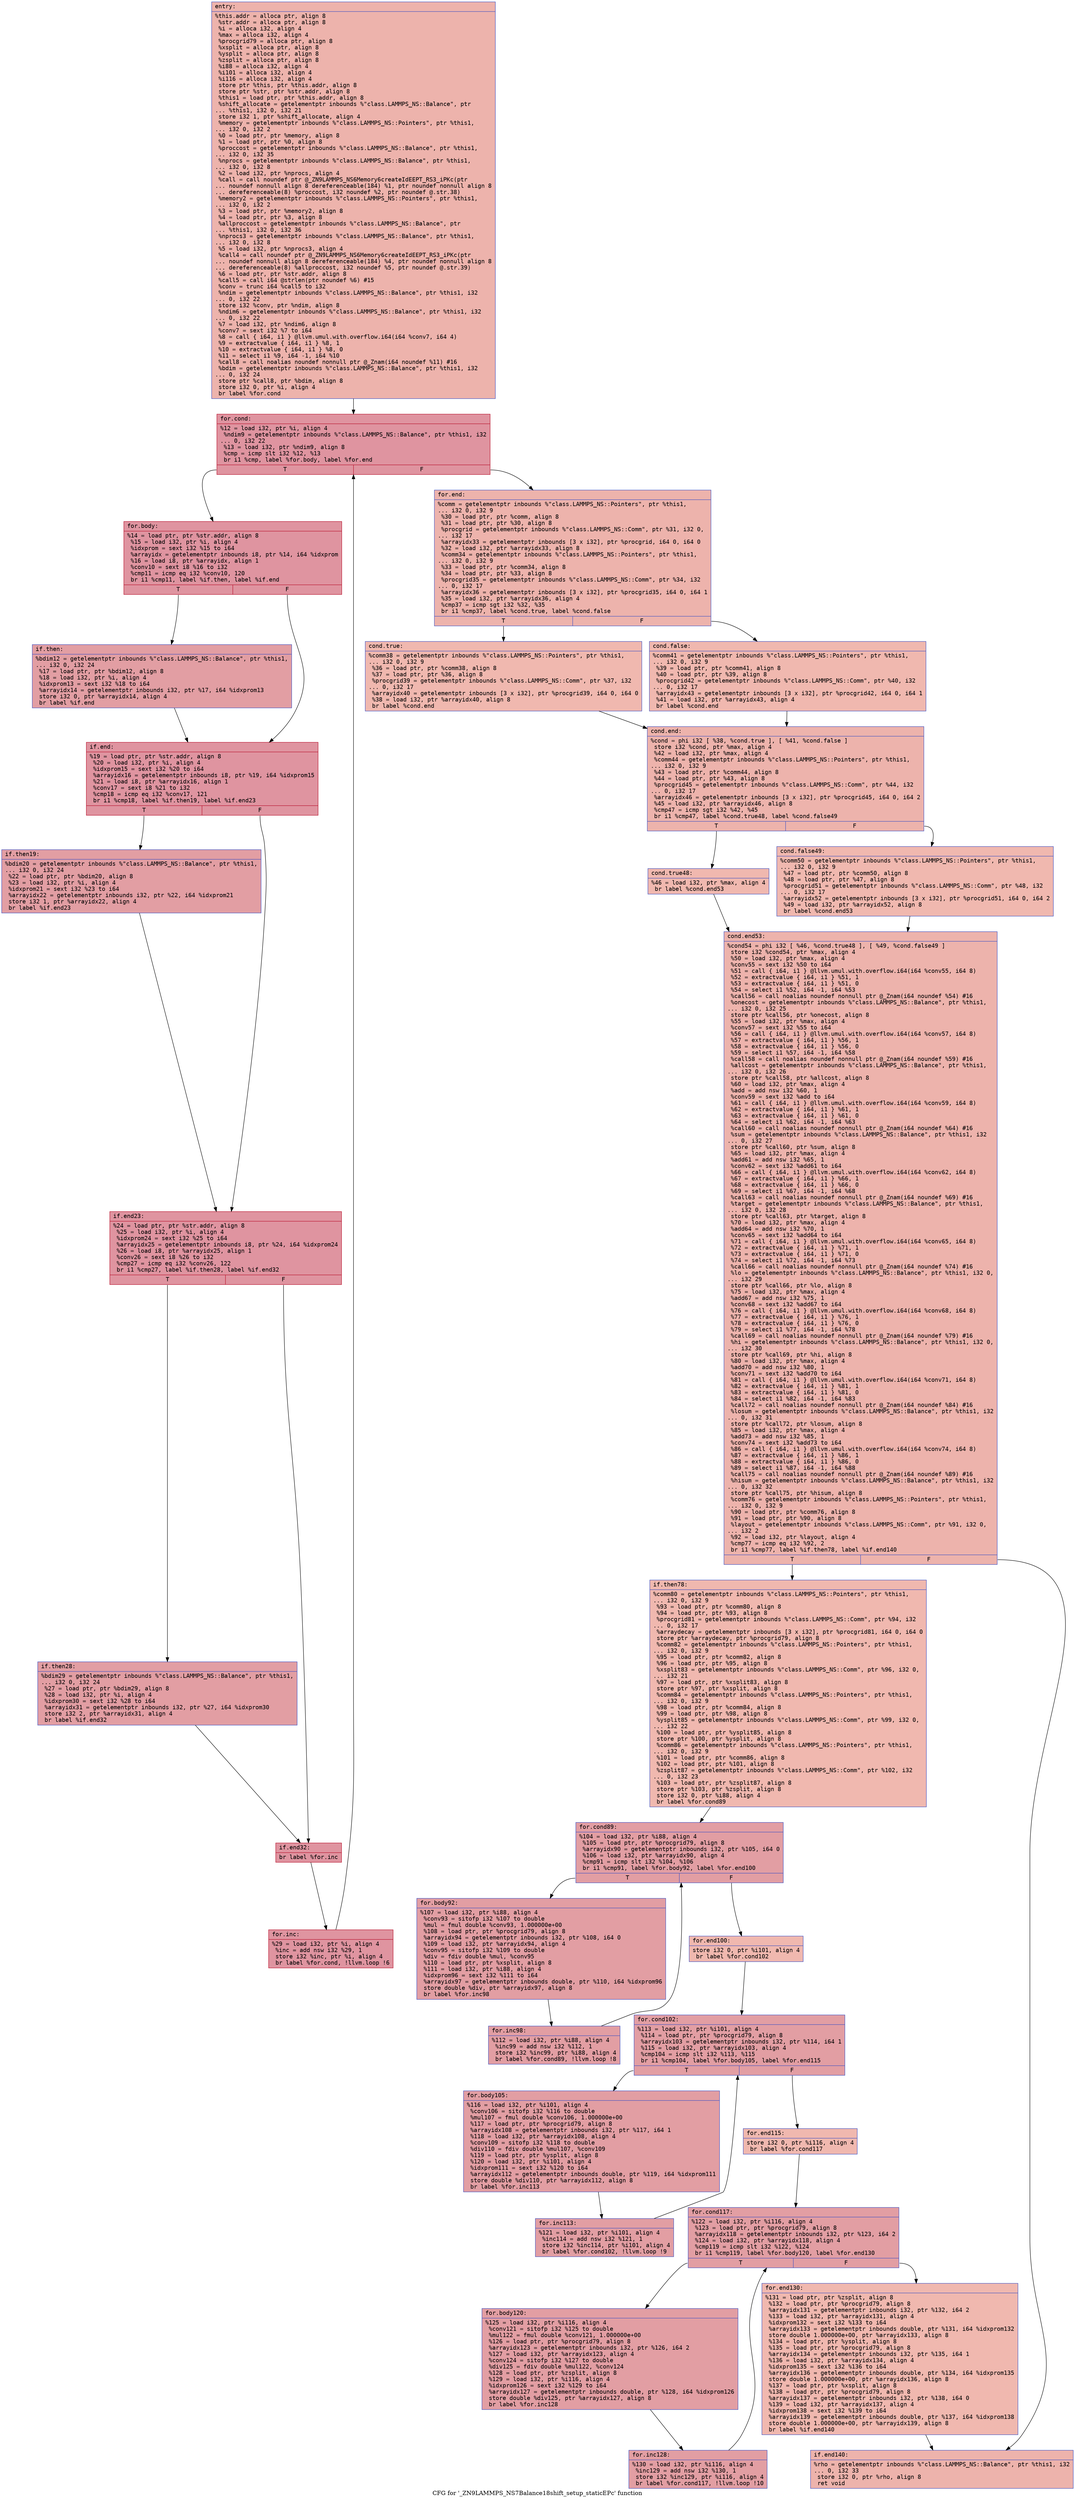 digraph "CFG for '_ZN9LAMMPS_NS7Balance18shift_setup_staticEPc' function" {
	label="CFG for '_ZN9LAMMPS_NS7Balance18shift_setup_staticEPc' function";

	Node0x560a895d2010 [shape=record,color="#3d50c3ff", style=filled, fillcolor="#d6524470" fontname="Courier",label="{entry:\l|  %this.addr = alloca ptr, align 8\l  %str.addr = alloca ptr, align 8\l  %i = alloca i32, align 4\l  %max = alloca i32, align 4\l  %procgrid79 = alloca ptr, align 8\l  %xsplit = alloca ptr, align 8\l  %ysplit = alloca ptr, align 8\l  %zsplit = alloca ptr, align 8\l  %i88 = alloca i32, align 4\l  %i101 = alloca i32, align 4\l  %i116 = alloca i32, align 4\l  store ptr %this, ptr %this.addr, align 8\l  store ptr %str, ptr %str.addr, align 8\l  %this1 = load ptr, ptr %this.addr, align 8\l  %shift_allocate = getelementptr inbounds %\"class.LAMMPS_NS::Balance\", ptr\l... %this1, i32 0, i32 21\l  store i32 1, ptr %shift_allocate, align 4\l  %memory = getelementptr inbounds %\"class.LAMMPS_NS::Pointers\", ptr %this1,\l... i32 0, i32 2\l  %0 = load ptr, ptr %memory, align 8\l  %1 = load ptr, ptr %0, align 8\l  %proccost = getelementptr inbounds %\"class.LAMMPS_NS::Balance\", ptr %this1,\l... i32 0, i32 35\l  %nprocs = getelementptr inbounds %\"class.LAMMPS_NS::Balance\", ptr %this1,\l... i32 0, i32 8\l  %2 = load i32, ptr %nprocs, align 4\l  %call = call noundef ptr @_ZN9LAMMPS_NS6Memory6createIdEEPT_RS3_iPKc(ptr\l... noundef nonnull align 8 dereferenceable(184) %1, ptr noundef nonnull align 8\l... dereferenceable(8) %proccost, i32 noundef %2, ptr noundef @.str.38)\l  %memory2 = getelementptr inbounds %\"class.LAMMPS_NS::Pointers\", ptr %this1,\l... i32 0, i32 2\l  %3 = load ptr, ptr %memory2, align 8\l  %4 = load ptr, ptr %3, align 8\l  %allproccost = getelementptr inbounds %\"class.LAMMPS_NS::Balance\", ptr\l... %this1, i32 0, i32 36\l  %nprocs3 = getelementptr inbounds %\"class.LAMMPS_NS::Balance\", ptr %this1,\l... i32 0, i32 8\l  %5 = load i32, ptr %nprocs3, align 4\l  %call4 = call noundef ptr @_ZN9LAMMPS_NS6Memory6createIdEEPT_RS3_iPKc(ptr\l... noundef nonnull align 8 dereferenceable(184) %4, ptr noundef nonnull align 8\l... dereferenceable(8) %allproccost, i32 noundef %5, ptr noundef @.str.39)\l  %6 = load ptr, ptr %str.addr, align 8\l  %call5 = call i64 @strlen(ptr noundef %6) #15\l  %conv = trunc i64 %call5 to i32\l  %ndim = getelementptr inbounds %\"class.LAMMPS_NS::Balance\", ptr %this1, i32\l... 0, i32 22\l  store i32 %conv, ptr %ndim, align 8\l  %ndim6 = getelementptr inbounds %\"class.LAMMPS_NS::Balance\", ptr %this1, i32\l... 0, i32 22\l  %7 = load i32, ptr %ndim6, align 8\l  %conv7 = sext i32 %7 to i64\l  %8 = call \{ i64, i1 \} @llvm.umul.with.overflow.i64(i64 %conv7, i64 4)\l  %9 = extractvalue \{ i64, i1 \} %8, 1\l  %10 = extractvalue \{ i64, i1 \} %8, 0\l  %11 = select i1 %9, i64 -1, i64 %10\l  %call8 = call noalias noundef nonnull ptr @_Znam(i64 noundef %11) #16\l  %bdim = getelementptr inbounds %\"class.LAMMPS_NS::Balance\", ptr %this1, i32\l... 0, i32 24\l  store ptr %call8, ptr %bdim, align 8\l  store i32 0, ptr %i, align 4\l  br label %for.cond\l}"];
	Node0x560a895d2010 -> Node0x560a895d45b0[tooltip="entry -> for.cond\nProbability 100.00%" ];
	Node0x560a895d45b0 [shape=record,color="#b70d28ff", style=filled, fillcolor="#b70d2870" fontname="Courier",label="{for.cond:\l|  %12 = load i32, ptr %i, align 4\l  %ndim9 = getelementptr inbounds %\"class.LAMMPS_NS::Balance\", ptr %this1, i32\l... 0, i32 22\l  %13 = load i32, ptr %ndim9, align 8\l  %cmp = icmp slt i32 %12, %13\l  br i1 %cmp, label %for.body, label %for.end\l|{<s0>T|<s1>F}}"];
	Node0x560a895d45b0:s0 -> Node0x560a895d4900[tooltip="for.cond -> for.body\nProbability 96.88%" ];
	Node0x560a895d45b0:s1 -> Node0x560a895d4950[tooltip="for.cond -> for.end\nProbability 3.12%" ];
	Node0x560a895d4900 [shape=record,color="#b70d28ff", style=filled, fillcolor="#b70d2870" fontname="Courier",label="{for.body:\l|  %14 = load ptr, ptr %str.addr, align 8\l  %15 = load i32, ptr %i, align 4\l  %idxprom = sext i32 %15 to i64\l  %arrayidx = getelementptr inbounds i8, ptr %14, i64 %idxprom\l  %16 = load i8, ptr %arrayidx, align 1\l  %conv10 = sext i8 %16 to i32\l  %cmp11 = icmp eq i32 %conv10, 120\l  br i1 %cmp11, label %if.then, label %if.end\l|{<s0>T|<s1>F}}"];
	Node0x560a895d4900:s0 -> Node0x560a895d4e90[tooltip="for.body -> if.then\nProbability 50.00%" ];
	Node0x560a895d4900:s1 -> Node0x560a895d4f00[tooltip="for.body -> if.end\nProbability 50.00%" ];
	Node0x560a895d4e90 [shape=record,color="#3d50c3ff", style=filled, fillcolor="#be242e70" fontname="Courier",label="{if.then:\l|  %bdim12 = getelementptr inbounds %\"class.LAMMPS_NS::Balance\", ptr %this1,\l... i32 0, i32 24\l  %17 = load ptr, ptr %bdim12, align 8\l  %18 = load i32, ptr %i, align 4\l  %idxprom13 = sext i32 %18 to i64\l  %arrayidx14 = getelementptr inbounds i32, ptr %17, i64 %idxprom13\l  store i32 0, ptr %arrayidx14, align 4\l  br label %if.end\l}"];
	Node0x560a895d4e90 -> Node0x560a895d4f00[tooltip="if.then -> if.end\nProbability 100.00%" ];
	Node0x560a895d4f00 [shape=record,color="#b70d28ff", style=filled, fillcolor="#b70d2870" fontname="Courier",label="{if.end:\l|  %19 = load ptr, ptr %str.addr, align 8\l  %20 = load i32, ptr %i, align 4\l  %idxprom15 = sext i32 %20 to i64\l  %arrayidx16 = getelementptr inbounds i8, ptr %19, i64 %idxprom15\l  %21 = load i8, ptr %arrayidx16, align 1\l  %conv17 = sext i8 %21 to i32\l  %cmp18 = icmp eq i32 %conv17, 121\l  br i1 %cmp18, label %if.then19, label %if.end23\l|{<s0>T|<s1>F}}"];
	Node0x560a895d4f00:s0 -> Node0x560a895d39c0[tooltip="if.end -> if.then19\nProbability 50.00%" ];
	Node0x560a895d4f00:s1 -> Node0x560a895d3a40[tooltip="if.end -> if.end23\nProbability 50.00%" ];
	Node0x560a895d39c0 [shape=record,color="#3d50c3ff", style=filled, fillcolor="#be242e70" fontname="Courier",label="{if.then19:\l|  %bdim20 = getelementptr inbounds %\"class.LAMMPS_NS::Balance\", ptr %this1,\l... i32 0, i32 24\l  %22 = load ptr, ptr %bdim20, align 8\l  %23 = load i32, ptr %i, align 4\l  %idxprom21 = sext i32 %23 to i64\l  %arrayidx22 = getelementptr inbounds i32, ptr %22, i64 %idxprom21\l  store i32 1, ptr %arrayidx22, align 4\l  br label %if.end23\l}"];
	Node0x560a895d39c0 -> Node0x560a895d3a40[tooltip="if.then19 -> if.end23\nProbability 100.00%" ];
	Node0x560a895d3a40 [shape=record,color="#b70d28ff", style=filled, fillcolor="#b70d2870" fontname="Courier",label="{if.end23:\l|  %24 = load ptr, ptr %str.addr, align 8\l  %25 = load i32, ptr %i, align 4\l  %idxprom24 = sext i32 %25 to i64\l  %arrayidx25 = getelementptr inbounds i8, ptr %24, i64 %idxprom24\l  %26 = load i8, ptr %arrayidx25, align 1\l  %conv26 = sext i8 %26 to i32\l  %cmp27 = icmp eq i32 %conv26, 122\l  br i1 %cmp27, label %if.then28, label %if.end32\l|{<s0>T|<s1>F}}"];
	Node0x560a895d3a40:s0 -> Node0x560a895d6600[tooltip="if.end23 -> if.then28\nProbability 50.00%" ];
	Node0x560a895d3a40:s1 -> Node0x560a895d6680[tooltip="if.end23 -> if.end32\nProbability 50.00%" ];
	Node0x560a895d6600 [shape=record,color="#3d50c3ff", style=filled, fillcolor="#be242e70" fontname="Courier",label="{if.then28:\l|  %bdim29 = getelementptr inbounds %\"class.LAMMPS_NS::Balance\", ptr %this1,\l... i32 0, i32 24\l  %27 = load ptr, ptr %bdim29, align 8\l  %28 = load i32, ptr %i, align 4\l  %idxprom30 = sext i32 %28 to i64\l  %arrayidx31 = getelementptr inbounds i32, ptr %27, i64 %idxprom30\l  store i32 2, ptr %arrayidx31, align 4\l  br label %if.end32\l}"];
	Node0x560a895d6600 -> Node0x560a895d6680[tooltip="if.then28 -> if.end32\nProbability 100.00%" ];
	Node0x560a895d6680 [shape=record,color="#b70d28ff", style=filled, fillcolor="#b70d2870" fontname="Courier",label="{if.end32:\l|  br label %for.inc\l}"];
	Node0x560a895d6680 -> Node0x560a895d6c10[tooltip="if.end32 -> for.inc\nProbability 100.00%" ];
	Node0x560a895d6c10 [shape=record,color="#b70d28ff", style=filled, fillcolor="#b70d2870" fontname="Courier",label="{for.inc:\l|  %29 = load i32, ptr %i, align 4\l  %inc = add nsw i32 %29, 1\l  store i32 %inc, ptr %i, align 4\l  br label %for.cond, !llvm.loop !6\l}"];
	Node0x560a895d6c10 -> Node0x560a895d45b0[tooltip="for.inc -> for.cond\nProbability 100.00%" ];
	Node0x560a895d4950 [shape=record,color="#3d50c3ff", style=filled, fillcolor="#d6524470" fontname="Courier",label="{for.end:\l|  %comm = getelementptr inbounds %\"class.LAMMPS_NS::Pointers\", ptr %this1,\l... i32 0, i32 9\l  %30 = load ptr, ptr %comm, align 8\l  %31 = load ptr, ptr %30, align 8\l  %procgrid = getelementptr inbounds %\"class.LAMMPS_NS::Comm\", ptr %31, i32 0,\l... i32 17\l  %arrayidx33 = getelementptr inbounds [3 x i32], ptr %procgrid, i64 0, i64 0\l  %32 = load i32, ptr %arrayidx33, align 8\l  %comm34 = getelementptr inbounds %\"class.LAMMPS_NS::Pointers\", ptr %this1,\l... i32 0, i32 9\l  %33 = load ptr, ptr %comm34, align 8\l  %34 = load ptr, ptr %33, align 8\l  %procgrid35 = getelementptr inbounds %\"class.LAMMPS_NS::Comm\", ptr %34, i32\l... 0, i32 17\l  %arrayidx36 = getelementptr inbounds [3 x i32], ptr %procgrid35, i64 0, i64 1\l  %35 = load i32, ptr %arrayidx36, align 4\l  %cmp37 = icmp sgt i32 %32, %35\l  br i1 %cmp37, label %cond.true, label %cond.false\l|{<s0>T|<s1>F}}"];
	Node0x560a895d4950:s0 -> Node0x560a895d7930[tooltip="for.end -> cond.true\nProbability 50.00%" ];
	Node0x560a895d4950:s1 -> Node0x560a895d79b0[tooltip="for.end -> cond.false\nProbability 50.00%" ];
	Node0x560a895d7930 [shape=record,color="#3d50c3ff", style=filled, fillcolor="#dc5d4a70" fontname="Courier",label="{cond.true:\l|  %comm38 = getelementptr inbounds %\"class.LAMMPS_NS::Pointers\", ptr %this1,\l... i32 0, i32 9\l  %36 = load ptr, ptr %comm38, align 8\l  %37 = load ptr, ptr %36, align 8\l  %procgrid39 = getelementptr inbounds %\"class.LAMMPS_NS::Comm\", ptr %37, i32\l... 0, i32 17\l  %arrayidx40 = getelementptr inbounds [3 x i32], ptr %procgrid39, i64 0, i64 0\l  %38 = load i32, ptr %arrayidx40, align 8\l  br label %cond.end\l}"];
	Node0x560a895d7930 -> Node0x560a895d7f20[tooltip="cond.true -> cond.end\nProbability 100.00%" ];
	Node0x560a895d79b0 [shape=record,color="#3d50c3ff", style=filled, fillcolor="#dc5d4a70" fontname="Courier",label="{cond.false:\l|  %comm41 = getelementptr inbounds %\"class.LAMMPS_NS::Pointers\", ptr %this1,\l... i32 0, i32 9\l  %39 = load ptr, ptr %comm41, align 8\l  %40 = load ptr, ptr %39, align 8\l  %procgrid42 = getelementptr inbounds %\"class.LAMMPS_NS::Comm\", ptr %40, i32\l... 0, i32 17\l  %arrayidx43 = getelementptr inbounds [3 x i32], ptr %procgrid42, i64 0, i64 1\l  %41 = load i32, ptr %arrayidx43, align 4\l  br label %cond.end\l}"];
	Node0x560a895d79b0 -> Node0x560a895d7f20[tooltip="cond.false -> cond.end\nProbability 100.00%" ];
	Node0x560a895d7f20 [shape=record,color="#3d50c3ff", style=filled, fillcolor="#d6524470" fontname="Courier",label="{cond.end:\l|  %cond = phi i32 [ %38, %cond.true ], [ %41, %cond.false ]\l  store i32 %cond, ptr %max, align 4\l  %42 = load i32, ptr %max, align 4\l  %comm44 = getelementptr inbounds %\"class.LAMMPS_NS::Pointers\", ptr %this1,\l... i32 0, i32 9\l  %43 = load ptr, ptr %comm44, align 8\l  %44 = load ptr, ptr %43, align 8\l  %procgrid45 = getelementptr inbounds %\"class.LAMMPS_NS::Comm\", ptr %44, i32\l... 0, i32 17\l  %arrayidx46 = getelementptr inbounds [3 x i32], ptr %procgrid45, i64 0, i64 2\l  %45 = load i32, ptr %arrayidx46, align 8\l  %cmp47 = icmp sgt i32 %42, %45\l  br i1 %cmp47, label %cond.true48, label %cond.false49\l|{<s0>T|<s1>F}}"];
	Node0x560a895d7f20:s0 -> Node0x560a895d8af0[tooltip="cond.end -> cond.true48\nProbability 50.00%" ];
	Node0x560a895d7f20:s1 -> Node0x560a895d8b70[tooltip="cond.end -> cond.false49\nProbability 50.00%" ];
	Node0x560a895d8af0 [shape=record,color="#3d50c3ff", style=filled, fillcolor="#dc5d4a70" fontname="Courier",label="{cond.true48:\l|  %46 = load i32, ptr %max, align 4\l  br label %cond.end53\l}"];
	Node0x560a895d8af0 -> Node0x560a895d8d20[tooltip="cond.true48 -> cond.end53\nProbability 100.00%" ];
	Node0x560a895d8b70 [shape=record,color="#3d50c3ff", style=filled, fillcolor="#dc5d4a70" fontname="Courier",label="{cond.false49:\l|  %comm50 = getelementptr inbounds %\"class.LAMMPS_NS::Pointers\", ptr %this1,\l... i32 0, i32 9\l  %47 = load ptr, ptr %comm50, align 8\l  %48 = load ptr, ptr %47, align 8\l  %procgrid51 = getelementptr inbounds %\"class.LAMMPS_NS::Comm\", ptr %48, i32\l... 0, i32 17\l  %arrayidx52 = getelementptr inbounds [3 x i32], ptr %procgrid51, i64 0, i64 2\l  %49 = load i32, ptr %arrayidx52, align 8\l  br label %cond.end53\l}"];
	Node0x560a895d8b70 -> Node0x560a895d8d20[tooltip="cond.false49 -> cond.end53\nProbability 100.00%" ];
	Node0x560a895d8d20 [shape=record,color="#3d50c3ff", style=filled, fillcolor="#d6524470" fontname="Courier",label="{cond.end53:\l|  %cond54 = phi i32 [ %46, %cond.true48 ], [ %49, %cond.false49 ]\l  store i32 %cond54, ptr %max, align 4\l  %50 = load i32, ptr %max, align 4\l  %conv55 = sext i32 %50 to i64\l  %51 = call \{ i64, i1 \} @llvm.umul.with.overflow.i64(i64 %conv55, i64 8)\l  %52 = extractvalue \{ i64, i1 \} %51, 1\l  %53 = extractvalue \{ i64, i1 \} %51, 0\l  %54 = select i1 %52, i64 -1, i64 %53\l  %call56 = call noalias noundef nonnull ptr @_Znam(i64 noundef %54) #16\l  %onecost = getelementptr inbounds %\"class.LAMMPS_NS::Balance\", ptr %this1,\l... i32 0, i32 25\l  store ptr %call56, ptr %onecost, align 8\l  %55 = load i32, ptr %max, align 4\l  %conv57 = sext i32 %55 to i64\l  %56 = call \{ i64, i1 \} @llvm.umul.with.overflow.i64(i64 %conv57, i64 8)\l  %57 = extractvalue \{ i64, i1 \} %56, 1\l  %58 = extractvalue \{ i64, i1 \} %56, 0\l  %59 = select i1 %57, i64 -1, i64 %58\l  %call58 = call noalias noundef nonnull ptr @_Znam(i64 noundef %59) #16\l  %allcost = getelementptr inbounds %\"class.LAMMPS_NS::Balance\", ptr %this1,\l... i32 0, i32 26\l  store ptr %call58, ptr %allcost, align 8\l  %60 = load i32, ptr %max, align 4\l  %add = add nsw i32 %60, 1\l  %conv59 = sext i32 %add to i64\l  %61 = call \{ i64, i1 \} @llvm.umul.with.overflow.i64(i64 %conv59, i64 8)\l  %62 = extractvalue \{ i64, i1 \} %61, 1\l  %63 = extractvalue \{ i64, i1 \} %61, 0\l  %64 = select i1 %62, i64 -1, i64 %63\l  %call60 = call noalias noundef nonnull ptr @_Znam(i64 noundef %64) #16\l  %sum = getelementptr inbounds %\"class.LAMMPS_NS::Balance\", ptr %this1, i32\l... 0, i32 27\l  store ptr %call60, ptr %sum, align 8\l  %65 = load i32, ptr %max, align 4\l  %add61 = add nsw i32 %65, 1\l  %conv62 = sext i32 %add61 to i64\l  %66 = call \{ i64, i1 \} @llvm.umul.with.overflow.i64(i64 %conv62, i64 8)\l  %67 = extractvalue \{ i64, i1 \} %66, 1\l  %68 = extractvalue \{ i64, i1 \} %66, 0\l  %69 = select i1 %67, i64 -1, i64 %68\l  %call63 = call noalias noundef nonnull ptr @_Znam(i64 noundef %69) #16\l  %target = getelementptr inbounds %\"class.LAMMPS_NS::Balance\", ptr %this1,\l... i32 0, i32 28\l  store ptr %call63, ptr %target, align 8\l  %70 = load i32, ptr %max, align 4\l  %add64 = add nsw i32 %70, 1\l  %conv65 = sext i32 %add64 to i64\l  %71 = call \{ i64, i1 \} @llvm.umul.with.overflow.i64(i64 %conv65, i64 8)\l  %72 = extractvalue \{ i64, i1 \} %71, 1\l  %73 = extractvalue \{ i64, i1 \} %71, 0\l  %74 = select i1 %72, i64 -1, i64 %73\l  %call66 = call noalias noundef nonnull ptr @_Znam(i64 noundef %74) #16\l  %lo = getelementptr inbounds %\"class.LAMMPS_NS::Balance\", ptr %this1, i32 0,\l... i32 29\l  store ptr %call66, ptr %lo, align 8\l  %75 = load i32, ptr %max, align 4\l  %add67 = add nsw i32 %75, 1\l  %conv68 = sext i32 %add67 to i64\l  %76 = call \{ i64, i1 \} @llvm.umul.with.overflow.i64(i64 %conv68, i64 8)\l  %77 = extractvalue \{ i64, i1 \} %76, 1\l  %78 = extractvalue \{ i64, i1 \} %76, 0\l  %79 = select i1 %77, i64 -1, i64 %78\l  %call69 = call noalias noundef nonnull ptr @_Znam(i64 noundef %79) #16\l  %hi = getelementptr inbounds %\"class.LAMMPS_NS::Balance\", ptr %this1, i32 0,\l... i32 30\l  store ptr %call69, ptr %hi, align 8\l  %80 = load i32, ptr %max, align 4\l  %add70 = add nsw i32 %80, 1\l  %conv71 = sext i32 %add70 to i64\l  %81 = call \{ i64, i1 \} @llvm.umul.with.overflow.i64(i64 %conv71, i64 8)\l  %82 = extractvalue \{ i64, i1 \} %81, 1\l  %83 = extractvalue \{ i64, i1 \} %81, 0\l  %84 = select i1 %82, i64 -1, i64 %83\l  %call72 = call noalias noundef nonnull ptr @_Znam(i64 noundef %84) #16\l  %losum = getelementptr inbounds %\"class.LAMMPS_NS::Balance\", ptr %this1, i32\l... 0, i32 31\l  store ptr %call72, ptr %losum, align 8\l  %85 = load i32, ptr %max, align 4\l  %add73 = add nsw i32 %85, 1\l  %conv74 = sext i32 %add73 to i64\l  %86 = call \{ i64, i1 \} @llvm.umul.with.overflow.i64(i64 %conv74, i64 8)\l  %87 = extractvalue \{ i64, i1 \} %86, 1\l  %88 = extractvalue \{ i64, i1 \} %86, 0\l  %89 = select i1 %87, i64 -1, i64 %88\l  %call75 = call noalias noundef nonnull ptr @_Znam(i64 noundef %89) #16\l  %hisum = getelementptr inbounds %\"class.LAMMPS_NS::Balance\", ptr %this1, i32\l... 0, i32 32\l  store ptr %call75, ptr %hisum, align 8\l  %comm76 = getelementptr inbounds %\"class.LAMMPS_NS::Pointers\", ptr %this1,\l... i32 0, i32 9\l  %90 = load ptr, ptr %comm76, align 8\l  %91 = load ptr, ptr %90, align 8\l  %layout = getelementptr inbounds %\"class.LAMMPS_NS::Comm\", ptr %91, i32 0,\l... i32 2\l  %92 = load i32, ptr %layout, align 4\l  %cmp77 = icmp eq i32 %92, 2\l  br i1 %cmp77, label %if.then78, label %if.end140\l|{<s0>T|<s1>F}}"];
	Node0x560a895d8d20:s0 -> Node0x560a895ddf10[tooltip="cond.end53 -> if.then78\nProbability 50.00%" ];
	Node0x560a895d8d20:s1 -> Node0x560a895ddf60[tooltip="cond.end53 -> if.end140\nProbability 50.00%" ];
	Node0x560a895ddf10 [shape=record,color="#3d50c3ff", style=filled, fillcolor="#dc5d4a70" fontname="Courier",label="{if.then78:\l|  %comm80 = getelementptr inbounds %\"class.LAMMPS_NS::Pointers\", ptr %this1,\l... i32 0, i32 9\l  %93 = load ptr, ptr %comm80, align 8\l  %94 = load ptr, ptr %93, align 8\l  %procgrid81 = getelementptr inbounds %\"class.LAMMPS_NS::Comm\", ptr %94, i32\l... 0, i32 17\l  %arraydecay = getelementptr inbounds [3 x i32], ptr %procgrid81, i64 0, i64 0\l  store ptr %arraydecay, ptr %procgrid79, align 8\l  %comm82 = getelementptr inbounds %\"class.LAMMPS_NS::Pointers\", ptr %this1,\l... i32 0, i32 9\l  %95 = load ptr, ptr %comm82, align 8\l  %96 = load ptr, ptr %95, align 8\l  %xsplit83 = getelementptr inbounds %\"class.LAMMPS_NS::Comm\", ptr %96, i32 0,\l... i32 21\l  %97 = load ptr, ptr %xsplit83, align 8\l  store ptr %97, ptr %xsplit, align 8\l  %comm84 = getelementptr inbounds %\"class.LAMMPS_NS::Pointers\", ptr %this1,\l... i32 0, i32 9\l  %98 = load ptr, ptr %comm84, align 8\l  %99 = load ptr, ptr %98, align 8\l  %ysplit85 = getelementptr inbounds %\"class.LAMMPS_NS::Comm\", ptr %99, i32 0,\l... i32 22\l  %100 = load ptr, ptr %ysplit85, align 8\l  store ptr %100, ptr %ysplit, align 8\l  %comm86 = getelementptr inbounds %\"class.LAMMPS_NS::Pointers\", ptr %this1,\l... i32 0, i32 9\l  %101 = load ptr, ptr %comm86, align 8\l  %102 = load ptr, ptr %101, align 8\l  %zsplit87 = getelementptr inbounds %\"class.LAMMPS_NS::Comm\", ptr %102, i32\l... 0, i32 23\l  %103 = load ptr, ptr %zsplit87, align 8\l  store ptr %103, ptr %zsplit, align 8\l  store i32 0, ptr %i88, align 4\l  br label %for.cond89\l}"];
	Node0x560a895ddf10 -> Node0x560a895df990[tooltip="if.then78 -> for.cond89\nProbability 100.00%" ];
	Node0x560a895df990 [shape=record,color="#3d50c3ff", style=filled, fillcolor="#be242e70" fontname="Courier",label="{for.cond89:\l|  %104 = load i32, ptr %i88, align 4\l  %105 = load ptr, ptr %procgrid79, align 8\l  %arrayidx90 = getelementptr inbounds i32, ptr %105, i64 0\l  %106 = load i32, ptr %arrayidx90, align 4\l  %cmp91 = icmp slt i32 %104, %106\l  br i1 %cmp91, label %for.body92, label %for.end100\l|{<s0>T|<s1>F}}"];
	Node0x560a895df990:s0 -> Node0x560a895dfd80[tooltip="for.cond89 -> for.body92\nProbability 96.88%" ];
	Node0x560a895df990:s1 -> Node0x560a895dfe00[tooltip="for.cond89 -> for.end100\nProbability 3.12%" ];
	Node0x560a895dfd80 [shape=record,color="#3d50c3ff", style=filled, fillcolor="#be242e70" fontname="Courier",label="{for.body92:\l|  %107 = load i32, ptr %i88, align 4\l  %conv93 = sitofp i32 %107 to double\l  %mul = fmul double %conv93, 1.000000e+00\l  %108 = load ptr, ptr %procgrid79, align 8\l  %arrayidx94 = getelementptr inbounds i32, ptr %108, i64 0\l  %109 = load i32, ptr %arrayidx94, align 4\l  %conv95 = sitofp i32 %109 to double\l  %div = fdiv double %mul, %conv95\l  %110 = load ptr, ptr %xsplit, align 8\l  %111 = load i32, ptr %i88, align 4\l  %idxprom96 = sext i32 %111 to i64\l  %arrayidx97 = getelementptr inbounds double, ptr %110, i64 %idxprom96\l  store double %div, ptr %arrayidx97, align 8\l  br label %for.inc98\l}"];
	Node0x560a895dfd80 -> Node0x560a895e0770[tooltip="for.body92 -> for.inc98\nProbability 100.00%" ];
	Node0x560a895e0770 [shape=record,color="#3d50c3ff", style=filled, fillcolor="#be242e70" fontname="Courier",label="{for.inc98:\l|  %112 = load i32, ptr %i88, align 4\l  %inc99 = add nsw i32 %112, 1\l  store i32 %inc99, ptr %i88, align 4\l  br label %for.cond89, !llvm.loop !8\l}"];
	Node0x560a895e0770 -> Node0x560a895df990[tooltip="for.inc98 -> for.cond89\nProbability 100.00%" ];
	Node0x560a895dfe00 [shape=record,color="#3d50c3ff", style=filled, fillcolor="#dc5d4a70" fontname="Courier",label="{for.end100:\l|  store i32 0, ptr %i101, align 4\l  br label %for.cond102\l}"];
	Node0x560a895dfe00 -> Node0x560a895e0c90[tooltip="for.end100 -> for.cond102\nProbability 100.00%" ];
	Node0x560a895e0c90 [shape=record,color="#3d50c3ff", style=filled, fillcolor="#be242e70" fontname="Courier",label="{for.cond102:\l|  %113 = load i32, ptr %i101, align 4\l  %114 = load ptr, ptr %procgrid79, align 8\l  %arrayidx103 = getelementptr inbounds i32, ptr %114, i64 1\l  %115 = load i32, ptr %arrayidx103, align 4\l  %cmp104 = icmp slt i32 %113, %115\l  br i1 %cmp104, label %for.body105, label %for.end115\l|{<s0>T|<s1>F}}"];
	Node0x560a895e0c90:s0 -> Node0x560a895e1080[tooltip="for.cond102 -> for.body105\nProbability 96.88%" ];
	Node0x560a895e0c90:s1 -> Node0x560a895e1100[tooltip="for.cond102 -> for.end115\nProbability 3.12%" ];
	Node0x560a895e1080 [shape=record,color="#3d50c3ff", style=filled, fillcolor="#be242e70" fontname="Courier",label="{for.body105:\l|  %116 = load i32, ptr %i101, align 4\l  %conv106 = sitofp i32 %116 to double\l  %mul107 = fmul double %conv106, 1.000000e+00\l  %117 = load ptr, ptr %procgrid79, align 8\l  %arrayidx108 = getelementptr inbounds i32, ptr %117, i64 1\l  %118 = load i32, ptr %arrayidx108, align 4\l  %conv109 = sitofp i32 %118 to double\l  %div110 = fdiv double %mul107, %conv109\l  %119 = load ptr, ptr %ysplit, align 8\l  %120 = load i32, ptr %i101, align 4\l  %idxprom111 = sext i32 %120 to i64\l  %arrayidx112 = getelementptr inbounds double, ptr %119, i64 %idxprom111\l  store double %div110, ptr %arrayidx112, align 8\l  br label %for.inc113\l}"];
	Node0x560a895e1080 -> Node0x560a895e1a10[tooltip="for.body105 -> for.inc113\nProbability 100.00%" ];
	Node0x560a895e1a10 [shape=record,color="#3d50c3ff", style=filled, fillcolor="#be242e70" fontname="Courier",label="{for.inc113:\l|  %121 = load i32, ptr %i101, align 4\l  %inc114 = add nsw i32 %121, 1\l  store i32 %inc114, ptr %i101, align 4\l  br label %for.cond102, !llvm.loop !9\l}"];
	Node0x560a895e1a10 -> Node0x560a895e0c90[tooltip="for.inc113 -> for.cond102\nProbability 100.00%" ];
	Node0x560a895e1100 [shape=record,color="#3d50c3ff", style=filled, fillcolor="#dc5d4a70" fontname="Courier",label="{for.end115:\l|  store i32 0, ptr %i116, align 4\l  br label %for.cond117\l}"];
	Node0x560a895e1100 -> Node0x560a895e1f30[tooltip="for.end115 -> for.cond117\nProbability 100.00%" ];
	Node0x560a895e1f30 [shape=record,color="#3d50c3ff", style=filled, fillcolor="#be242e70" fontname="Courier",label="{for.cond117:\l|  %122 = load i32, ptr %i116, align 4\l  %123 = load ptr, ptr %procgrid79, align 8\l  %arrayidx118 = getelementptr inbounds i32, ptr %123, i64 2\l  %124 = load i32, ptr %arrayidx118, align 4\l  %cmp119 = icmp slt i32 %122, %124\l  br i1 %cmp119, label %for.body120, label %for.end130\l|{<s0>T|<s1>F}}"];
	Node0x560a895e1f30:s0 -> Node0x560a895e2320[tooltip="for.cond117 -> for.body120\nProbability 96.88%" ];
	Node0x560a895e1f30:s1 -> Node0x560a895e23a0[tooltip="for.cond117 -> for.end130\nProbability 3.12%" ];
	Node0x560a895e2320 [shape=record,color="#3d50c3ff", style=filled, fillcolor="#be242e70" fontname="Courier",label="{for.body120:\l|  %125 = load i32, ptr %i116, align 4\l  %conv121 = sitofp i32 %125 to double\l  %mul122 = fmul double %conv121, 1.000000e+00\l  %126 = load ptr, ptr %procgrid79, align 8\l  %arrayidx123 = getelementptr inbounds i32, ptr %126, i64 2\l  %127 = load i32, ptr %arrayidx123, align 4\l  %conv124 = sitofp i32 %127 to double\l  %div125 = fdiv double %mul122, %conv124\l  %128 = load ptr, ptr %zsplit, align 8\l  %129 = load i32, ptr %i116, align 4\l  %idxprom126 = sext i32 %129 to i64\l  %arrayidx127 = getelementptr inbounds double, ptr %128, i64 %idxprom126\l  store double %div125, ptr %arrayidx127, align 8\l  br label %for.inc128\l}"];
	Node0x560a895e2320 -> Node0x560a895e2cb0[tooltip="for.body120 -> for.inc128\nProbability 100.00%" ];
	Node0x560a895e2cb0 [shape=record,color="#3d50c3ff", style=filled, fillcolor="#be242e70" fontname="Courier",label="{for.inc128:\l|  %130 = load i32, ptr %i116, align 4\l  %inc129 = add nsw i32 %130, 1\l  store i32 %inc129, ptr %i116, align 4\l  br label %for.cond117, !llvm.loop !10\l}"];
	Node0x560a895e2cb0 -> Node0x560a895e1f30[tooltip="for.inc128 -> for.cond117\nProbability 100.00%" ];
	Node0x560a895e23a0 [shape=record,color="#3d50c3ff", style=filled, fillcolor="#dc5d4a70" fontname="Courier",label="{for.end130:\l|  %131 = load ptr, ptr %zsplit, align 8\l  %132 = load ptr, ptr %procgrid79, align 8\l  %arrayidx131 = getelementptr inbounds i32, ptr %132, i64 2\l  %133 = load i32, ptr %arrayidx131, align 4\l  %idxprom132 = sext i32 %133 to i64\l  %arrayidx133 = getelementptr inbounds double, ptr %131, i64 %idxprom132\l  store double 1.000000e+00, ptr %arrayidx133, align 8\l  %134 = load ptr, ptr %ysplit, align 8\l  %135 = load ptr, ptr %procgrid79, align 8\l  %arrayidx134 = getelementptr inbounds i32, ptr %135, i64 1\l  %136 = load i32, ptr %arrayidx134, align 4\l  %idxprom135 = sext i32 %136 to i64\l  %arrayidx136 = getelementptr inbounds double, ptr %134, i64 %idxprom135\l  store double 1.000000e+00, ptr %arrayidx136, align 8\l  %137 = load ptr, ptr %xsplit, align 8\l  %138 = load ptr, ptr %procgrid79, align 8\l  %arrayidx137 = getelementptr inbounds i32, ptr %138, i64 0\l  %139 = load i32, ptr %arrayidx137, align 4\l  %idxprom138 = sext i32 %139 to i64\l  %arrayidx139 = getelementptr inbounds double, ptr %137, i64 %idxprom138\l  store double 1.000000e+00, ptr %arrayidx139, align 8\l  br label %if.end140\l}"];
	Node0x560a895e23a0 -> Node0x560a895ddf60[tooltip="for.end130 -> if.end140\nProbability 100.00%" ];
	Node0x560a895ddf60 [shape=record,color="#3d50c3ff", style=filled, fillcolor="#d6524470" fontname="Courier",label="{if.end140:\l|  %rho = getelementptr inbounds %\"class.LAMMPS_NS::Balance\", ptr %this1, i32\l... 0, i32 33\l  store i32 0, ptr %rho, align 8\l  ret void\l}"];
}
